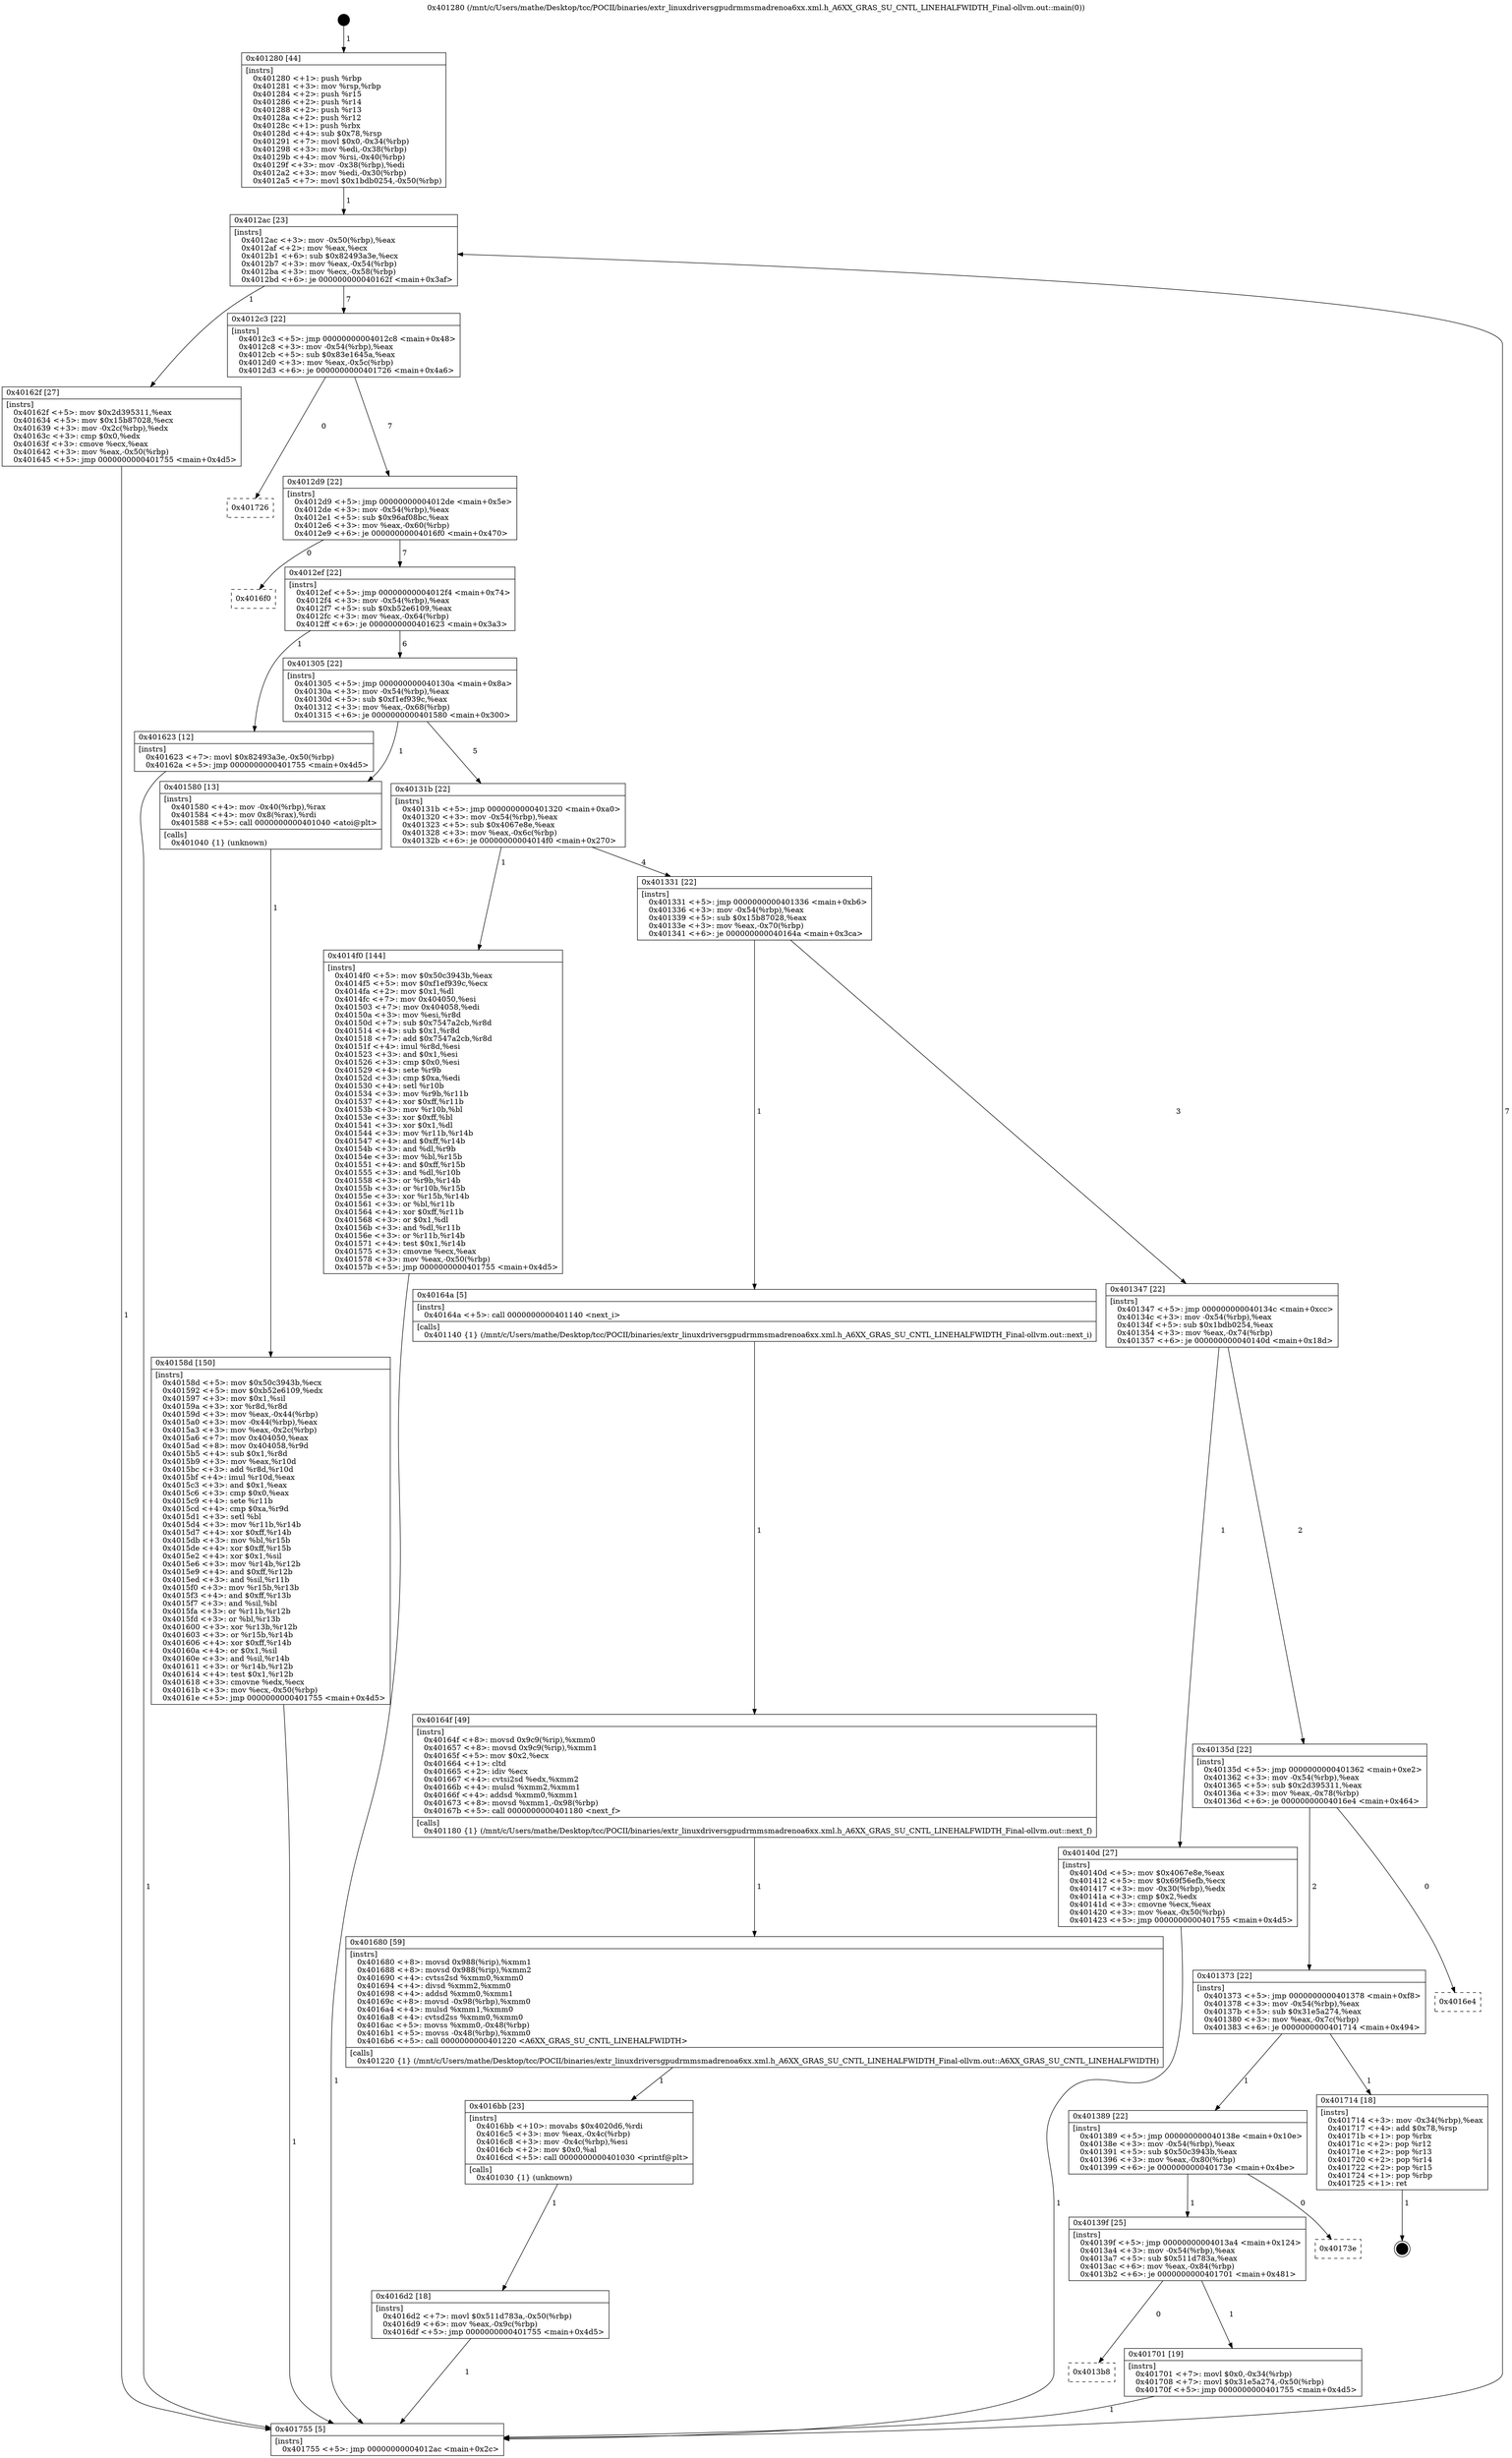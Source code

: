 digraph "0x401280" {
  label = "0x401280 (/mnt/c/Users/mathe/Desktop/tcc/POCII/binaries/extr_linuxdriversgpudrmmsmadrenoa6xx.xml.h_A6XX_GRAS_SU_CNTL_LINEHALFWIDTH_Final-ollvm.out::main(0))"
  labelloc = "t"
  node[shape=record]

  Entry [label="",width=0.3,height=0.3,shape=circle,fillcolor=black,style=filled]
  "0x4012ac" [label="{
     0x4012ac [23]\l
     | [instrs]\l
     &nbsp;&nbsp;0x4012ac \<+3\>: mov -0x50(%rbp),%eax\l
     &nbsp;&nbsp;0x4012af \<+2\>: mov %eax,%ecx\l
     &nbsp;&nbsp;0x4012b1 \<+6\>: sub $0x82493a3e,%ecx\l
     &nbsp;&nbsp;0x4012b7 \<+3\>: mov %eax,-0x54(%rbp)\l
     &nbsp;&nbsp;0x4012ba \<+3\>: mov %ecx,-0x58(%rbp)\l
     &nbsp;&nbsp;0x4012bd \<+6\>: je 000000000040162f \<main+0x3af\>\l
  }"]
  "0x40162f" [label="{
     0x40162f [27]\l
     | [instrs]\l
     &nbsp;&nbsp;0x40162f \<+5\>: mov $0x2d395311,%eax\l
     &nbsp;&nbsp;0x401634 \<+5\>: mov $0x15b87028,%ecx\l
     &nbsp;&nbsp;0x401639 \<+3\>: mov -0x2c(%rbp),%edx\l
     &nbsp;&nbsp;0x40163c \<+3\>: cmp $0x0,%edx\l
     &nbsp;&nbsp;0x40163f \<+3\>: cmove %ecx,%eax\l
     &nbsp;&nbsp;0x401642 \<+3\>: mov %eax,-0x50(%rbp)\l
     &nbsp;&nbsp;0x401645 \<+5\>: jmp 0000000000401755 \<main+0x4d5\>\l
  }"]
  "0x4012c3" [label="{
     0x4012c3 [22]\l
     | [instrs]\l
     &nbsp;&nbsp;0x4012c3 \<+5\>: jmp 00000000004012c8 \<main+0x48\>\l
     &nbsp;&nbsp;0x4012c8 \<+3\>: mov -0x54(%rbp),%eax\l
     &nbsp;&nbsp;0x4012cb \<+5\>: sub $0x83e1645a,%eax\l
     &nbsp;&nbsp;0x4012d0 \<+3\>: mov %eax,-0x5c(%rbp)\l
     &nbsp;&nbsp;0x4012d3 \<+6\>: je 0000000000401726 \<main+0x4a6\>\l
  }"]
  Exit [label="",width=0.3,height=0.3,shape=circle,fillcolor=black,style=filled,peripheries=2]
  "0x401726" [label="{
     0x401726\l
  }", style=dashed]
  "0x4012d9" [label="{
     0x4012d9 [22]\l
     | [instrs]\l
     &nbsp;&nbsp;0x4012d9 \<+5\>: jmp 00000000004012de \<main+0x5e\>\l
     &nbsp;&nbsp;0x4012de \<+3\>: mov -0x54(%rbp),%eax\l
     &nbsp;&nbsp;0x4012e1 \<+5\>: sub $0x96af08bc,%eax\l
     &nbsp;&nbsp;0x4012e6 \<+3\>: mov %eax,-0x60(%rbp)\l
     &nbsp;&nbsp;0x4012e9 \<+6\>: je 00000000004016f0 \<main+0x470\>\l
  }"]
  "0x4013b8" [label="{
     0x4013b8\l
  }", style=dashed]
  "0x4016f0" [label="{
     0x4016f0\l
  }", style=dashed]
  "0x4012ef" [label="{
     0x4012ef [22]\l
     | [instrs]\l
     &nbsp;&nbsp;0x4012ef \<+5\>: jmp 00000000004012f4 \<main+0x74\>\l
     &nbsp;&nbsp;0x4012f4 \<+3\>: mov -0x54(%rbp),%eax\l
     &nbsp;&nbsp;0x4012f7 \<+5\>: sub $0xb52e6109,%eax\l
     &nbsp;&nbsp;0x4012fc \<+3\>: mov %eax,-0x64(%rbp)\l
     &nbsp;&nbsp;0x4012ff \<+6\>: je 0000000000401623 \<main+0x3a3\>\l
  }"]
  "0x401701" [label="{
     0x401701 [19]\l
     | [instrs]\l
     &nbsp;&nbsp;0x401701 \<+7\>: movl $0x0,-0x34(%rbp)\l
     &nbsp;&nbsp;0x401708 \<+7\>: movl $0x31e5a274,-0x50(%rbp)\l
     &nbsp;&nbsp;0x40170f \<+5\>: jmp 0000000000401755 \<main+0x4d5\>\l
  }"]
  "0x401623" [label="{
     0x401623 [12]\l
     | [instrs]\l
     &nbsp;&nbsp;0x401623 \<+7\>: movl $0x82493a3e,-0x50(%rbp)\l
     &nbsp;&nbsp;0x40162a \<+5\>: jmp 0000000000401755 \<main+0x4d5\>\l
  }"]
  "0x401305" [label="{
     0x401305 [22]\l
     | [instrs]\l
     &nbsp;&nbsp;0x401305 \<+5\>: jmp 000000000040130a \<main+0x8a\>\l
     &nbsp;&nbsp;0x40130a \<+3\>: mov -0x54(%rbp),%eax\l
     &nbsp;&nbsp;0x40130d \<+5\>: sub $0xf1ef939c,%eax\l
     &nbsp;&nbsp;0x401312 \<+3\>: mov %eax,-0x68(%rbp)\l
     &nbsp;&nbsp;0x401315 \<+6\>: je 0000000000401580 \<main+0x300\>\l
  }"]
  "0x40139f" [label="{
     0x40139f [25]\l
     | [instrs]\l
     &nbsp;&nbsp;0x40139f \<+5\>: jmp 00000000004013a4 \<main+0x124\>\l
     &nbsp;&nbsp;0x4013a4 \<+3\>: mov -0x54(%rbp),%eax\l
     &nbsp;&nbsp;0x4013a7 \<+5\>: sub $0x511d783a,%eax\l
     &nbsp;&nbsp;0x4013ac \<+6\>: mov %eax,-0x84(%rbp)\l
     &nbsp;&nbsp;0x4013b2 \<+6\>: je 0000000000401701 \<main+0x481\>\l
  }"]
  "0x401580" [label="{
     0x401580 [13]\l
     | [instrs]\l
     &nbsp;&nbsp;0x401580 \<+4\>: mov -0x40(%rbp),%rax\l
     &nbsp;&nbsp;0x401584 \<+4\>: mov 0x8(%rax),%rdi\l
     &nbsp;&nbsp;0x401588 \<+5\>: call 0000000000401040 \<atoi@plt\>\l
     | [calls]\l
     &nbsp;&nbsp;0x401040 \{1\} (unknown)\l
  }"]
  "0x40131b" [label="{
     0x40131b [22]\l
     | [instrs]\l
     &nbsp;&nbsp;0x40131b \<+5\>: jmp 0000000000401320 \<main+0xa0\>\l
     &nbsp;&nbsp;0x401320 \<+3\>: mov -0x54(%rbp),%eax\l
     &nbsp;&nbsp;0x401323 \<+5\>: sub $0x4067e8e,%eax\l
     &nbsp;&nbsp;0x401328 \<+3\>: mov %eax,-0x6c(%rbp)\l
     &nbsp;&nbsp;0x40132b \<+6\>: je 00000000004014f0 \<main+0x270\>\l
  }"]
  "0x40173e" [label="{
     0x40173e\l
  }", style=dashed]
  "0x4014f0" [label="{
     0x4014f0 [144]\l
     | [instrs]\l
     &nbsp;&nbsp;0x4014f0 \<+5\>: mov $0x50c3943b,%eax\l
     &nbsp;&nbsp;0x4014f5 \<+5\>: mov $0xf1ef939c,%ecx\l
     &nbsp;&nbsp;0x4014fa \<+2\>: mov $0x1,%dl\l
     &nbsp;&nbsp;0x4014fc \<+7\>: mov 0x404050,%esi\l
     &nbsp;&nbsp;0x401503 \<+7\>: mov 0x404058,%edi\l
     &nbsp;&nbsp;0x40150a \<+3\>: mov %esi,%r8d\l
     &nbsp;&nbsp;0x40150d \<+7\>: sub $0x7547a2cb,%r8d\l
     &nbsp;&nbsp;0x401514 \<+4\>: sub $0x1,%r8d\l
     &nbsp;&nbsp;0x401518 \<+7\>: add $0x7547a2cb,%r8d\l
     &nbsp;&nbsp;0x40151f \<+4\>: imul %r8d,%esi\l
     &nbsp;&nbsp;0x401523 \<+3\>: and $0x1,%esi\l
     &nbsp;&nbsp;0x401526 \<+3\>: cmp $0x0,%esi\l
     &nbsp;&nbsp;0x401529 \<+4\>: sete %r9b\l
     &nbsp;&nbsp;0x40152d \<+3\>: cmp $0xa,%edi\l
     &nbsp;&nbsp;0x401530 \<+4\>: setl %r10b\l
     &nbsp;&nbsp;0x401534 \<+3\>: mov %r9b,%r11b\l
     &nbsp;&nbsp;0x401537 \<+4\>: xor $0xff,%r11b\l
     &nbsp;&nbsp;0x40153b \<+3\>: mov %r10b,%bl\l
     &nbsp;&nbsp;0x40153e \<+3\>: xor $0xff,%bl\l
     &nbsp;&nbsp;0x401541 \<+3\>: xor $0x1,%dl\l
     &nbsp;&nbsp;0x401544 \<+3\>: mov %r11b,%r14b\l
     &nbsp;&nbsp;0x401547 \<+4\>: and $0xff,%r14b\l
     &nbsp;&nbsp;0x40154b \<+3\>: and %dl,%r9b\l
     &nbsp;&nbsp;0x40154e \<+3\>: mov %bl,%r15b\l
     &nbsp;&nbsp;0x401551 \<+4\>: and $0xff,%r15b\l
     &nbsp;&nbsp;0x401555 \<+3\>: and %dl,%r10b\l
     &nbsp;&nbsp;0x401558 \<+3\>: or %r9b,%r14b\l
     &nbsp;&nbsp;0x40155b \<+3\>: or %r10b,%r15b\l
     &nbsp;&nbsp;0x40155e \<+3\>: xor %r15b,%r14b\l
     &nbsp;&nbsp;0x401561 \<+3\>: or %bl,%r11b\l
     &nbsp;&nbsp;0x401564 \<+4\>: xor $0xff,%r11b\l
     &nbsp;&nbsp;0x401568 \<+3\>: or $0x1,%dl\l
     &nbsp;&nbsp;0x40156b \<+3\>: and %dl,%r11b\l
     &nbsp;&nbsp;0x40156e \<+3\>: or %r11b,%r14b\l
     &nbsp;&nbsp;0x401571 \<+4\>: test $0x1,%r14b\l
     &nbsp;&nbsp;0x401575 \<+3\>: cmovne %ecx,%eax\l
     &nbsp;&nbsp;0x401578 \<+3\>: mov %eax,-0x50(%rbp)\l
     &nbsp;&nbsp;0x40157b \<+5\>: jmp 0000000000401755 \<main+0x4d5\>\l
  }"]
  "0x401331" [label="{
     0x401331 [22]\l
     | [instrs]\l
     &nbsp;&nbsp;0x401331 \<+5\>: jmp 0000000000401336 \<main+0xb6\>\l
     &nbsp;&nbsp;0x401336 \<+3\>: mov -0x54(%rbp),%eax\l
     &nbsp;&nbsp;0x401339 \<+5\>: sub $0x15b87028,%eax\l
     &nbsp;&nbsp;0x40133e \<+3\>: mov %eax,-0x70(%rbp)\l
     &nbsp;&nbsp;0x401341 \<+6\>: je 000000000040164a \<main+0x3ca\>\l
  }"]
  "0x401389" [label="{
     0x401389 [22]\l
     | [instrs]\l
     &nbsp;&nbsp;0x401389 \<+5\>: jmp 000000000040138e \<main+0x10e\>\l
     &nbsp;&nbsp;0x40138e \<+3\>: mov -0x54(%rbp),%eax\l
     &nbsp;&nbsp;0x401391 \<+5\>: sub $0x50c3943b,%eax\l
     &nbsp;&nbsp;0x401396 \<+3\>: mov %eax,-0x80(%rbp)\l
     &nbsp;&nbsp;0x401399 \<+6\>: je 000000000040173e \<main+0x4be\>\l
  }"]
  "0x40164a" [label="{
     0x40164a [5]\l
     | [instrs]\l
     &nbsp;&nbsp;0x40164a \<+5\>: call 0000000000401140 \<next_i\>\l
     | [calls]\l
     &nbsp;&nbsp;0x401140 \{1\} (/mnt/c/Users/mathe/Desktop/tcc/POCII/binaries/extr_linuxdriversgpudrmmsmadrenoa6xx.xml.h_A6XX_GRAS_SU_CNTL_LINEHALFWIDTH_Final-ollvm.out::next_i)\l
  }"]
  "0x401347" [label="{
     0x401347 [22]\l
     | [instrs]\l
     &nbsp;&nbsp;0x401347 \<+5\>: jmp 000000000040134c \<main+0xcc\>\l
     &nbsp;&nbsp;0x40134c \<+3\>: mov -0x54(%rbp),%eax\l
     &nbsp;&nbsp;0x40134f \<+5\>: sub $0x1bdb0254,%eax\l
     &nbsp;&nbsp;0x401354 \<+3\>: mov %eax,-0x74(%rbp)\l
     &nbsp;&nbsp;0x401357 \<+6\>: je 000000000040140d \<main+0x18d\>\l
  }"]
  "0x401714" [label="{
     0x401714 [18]\l
     | [instrs]\l
     &nbsp;&nbsp;0x401714 \<+3\>: mov -0x34(%rbp),%eax\l
     &nbsp;&nbsp;0x401717 \<+4\>: add $0x78,%rsp\l
     &nbsp;&nbsp;0x40171b \<+1\>: pop %rbx\l
     &nbsp;&nbsp;0x40171c \<+2\>: pop %r12\l
     &nbsp;&nbsp;0x40171e \<+2\>: pop %r13\l
     &nbsp;&nbsp;0x401720 \<+2\>: pop %r14\l
     &nbsp;&nbsp;0x401722 \<+2\>: pop %r15\l
     &nbsp;&nbsp;0x401724 \<+1\>: pop %rbp\l
     &nbsp;&nbsp;0x401725 \<+1\>: ret\l
  }"]
  "0x40140d" [label="{
     0x40140d [27]\l
     | [instrs]\l
     &nbsp;&nbsp;0x40140d \<+5\>: mov $0x4067e8e,%eax\l
     &nbsp;&nbsp;0x401412 \<+5\>: mov $0x69f56efb,%ecx\l
     &nbsp;&nbsp;0x401417 \<+3\>: mov -0x30(%rbp),%edx\l
     &nbsp;&nbsp;0x40141a \<+3\>: cmp $0x2,%edx\l
     &nbsp;&nbsp;0x40141d \<+3\>: cmovne %ecx,%eax\l
     &nbsp;&nbsp;0x401420 \<+3\>: mov %eax,-0x50(%rbp)\l
     &nbsp;&nbsp;0x401423 \<+5\>: jmp 0000000000401755 \<main+0x4d5\>\l
  }"]
  "0x40135d" [label="{
     0x40135d [22]\l
     | [instrs]\l
     &nbsp;&nbsp;0x40135d \<+5\>: jmp 0000000000401362 \<main+0xe2\>\l
     &nbsp;&nbsp;0x401362 \<+3\>: mov -0x54(%rbp),%eax\l
     &nbsp;&nbsp;0x401365 \<+5\>: sub $0x2d395311,%eax\l
     &nbsp;&nbsp;0x40136a \<+3\>: mov %eax,-0x78(%rbp)\l
     &nbsp;&nbsp;0x40136d \<+6\>: je 00000000004016e4 \<main+0x464\>\l
  }"]
  "0x401755" [label="{
     0x401755 [5]\l
     | [instrs]\l
     &nbsp;&nbsp;0x401755 \<+5\>: jmp 00000000004012ac \<main+0x2c\>\l
  }"]
  "0x401280" [label="{
     0x401280 [44]\l
     | [instrs]\l
     &nbsp;&nbsp;0x401280 \<+1\>: push %rbp\l
     &nbsp;&nbsp;0x401281 \<+3\>: mov %rsp,%rbp\l
     &nbsp;&nbsp;0x401284 \<+2\>: push %r15\l
     &nbsp;&nbsp;0x401286 \<+2\>: push %r14\l
     &nbsp;&nbsp;0x401288 \<+2\>: push %r13\l
     &nbsp;&nbsp;0x40128a \<+2\>: push %r12\l
     &nbsp;&nbsp;0x40128c \<+1\>: push %rbx\l
     &nbsp;&nbsp;0x40128d \<+4\>: sub $0x78,%rsp\l
     &nbsp;&nbsp;0x401291 \<+7\>: movl $0x0,-0x34(%rbp)\l
     &nbsp;&nbsp;0x401298 \<+3\>: mov %edi,-0x38(%rbp)\l
     &nbsp;&nbsp;0x40129b \<+4\>: mov %rsi,-0x40(%rbp)\l
     &nbsp;&nbsp;0x40129f \<+3\>: mov -0x38(%rbp),%edi\l
     &nbsp;&nbsp;0x4012a2 \<+3\>: mov %edi,-0x30(%rbp)\l
     &nbsp;&nbsp;0x4012a5 \<+7\>: movl $0x1bdb0254,-0x50(%rbp)\l
  }"]
  "0x40158d" [label="{
     0x40158d [150]\l
     | [instrs]\l
     &nbsp;&nbsp;0x40158d \<+5\>: mov $0x50c3943b,%ecx\l
     &nbsp;&nbsp;0x401592 \<+5\>: mov $0xb52e6109,%edx\l
     &nbsp;&nbsp;0x401597 \<+3\>: mov $0x1,%sil\l
     &nbsp;&nbsp;0x40159a \<+3\>: xor %r8d,%r8d\l
     &nbsp;&nbsp;0x40159d \<+3\>: mov %eax,-0x44(%rbp)\l
     &nbsp;&nbsp;0x4015a0 \<+3\>: mov -0x44(%rbp),%eax\l
     &nbsp;&nbsp;0x4015a3 \<+3\>: mov %eax,-0x2c(%rbp)\l
     &nbsp;&nbsp;0x4015a6 \<+7\>: mov 0x404050,%eax\l
     &nbsp;&nbsp;0x4015ad \<+8\>: mov 0x404058,%r9d\l
     &nbsp;&nbsp;0x4015b5 \<+4\>: sub $0x1,%r8d\l
     &nbsp;&nbsp;0x4015b9 \<+3\>: mov %eax,%r10d\l
     &nbsp;&nbsp;0x4015bc \<+3\>: add %r8d,%r10d\l
     &nbsp;&nbsp;0x4015bf \<+4\>: imul %r10d,%eax\l
     &nbsp;&nbsp;0x4015c3 \<+3\>: and $0x1,%eax\l
     &nbsp;&nbsp;0x4015c6 \<+3\>: cmp $0x0,%eax\l
     &nbsp;&nbsp;0x4015c9 \<+4\>: sete %r11b\l
     &nbsp;&nbsp;0x4015cd \<+4\>: cmp $0xa,%r9d\l
     &nbsp;&nbsp;0x4015d1 \<+3\>: setl %bl\l
     &nbsp;&nbsp;0x4015d4 \<+3\>: mov %r11b,%r14b\l
     &nbsp;&nbsp;0x4015d7 \<+4\>: xor $0xff,%r14b\l
     &nbsp;&nbsp;0x4015db \<+3\>: mov %bl,%r15b\l
     &nbsp;&nbsp;0x4015de \<+4\>: xor $0xff,%r15b\l
     &nbsp;&nbsp;0x4015e2 \<+4\>: xor $0x1,%sil\l
     &nbsp;&nbsp;0x4015e6 \<+3\>: mov %r14b,%r12b\l
     &nbsp;&nbsp;0x4015e9 \<+4\>: and $0xff,%r12b\l
     &nbsp;&nbsp;0x4015ed \<+3\>: and %sil,%r11b\l
     &nbsp;&nbsp;0x4015f0 \<+3\>: mov %r15b,%r13b\l
     &nbsp;&nbsp;0x4015f3 \<+4\>: and $0xff,%r13b\l
     &nbsp;&nbsp;0x4015f7 \<+3\>: and %sil,%bl\l
     &nbsp;&nbsp;0x4015fa \<+3\>: or %r11b,%r12b\l
     &nbsp;&nbsp;0x4015fd \<+3\>: or %bl,%r13b\l
     &nbsp;&nbsp;0x401600 \<+3\>: xor %r13b,%r12b\l
     &nbsp;&nbsp;0x401603 \<+3\>: or %r15b,%r14b\l
     &nbsp;&nbsp;0x401606 \<+4\>: xor $0xff,%r14b\l
     &nbsp;&nbsp;0x40160a \<+4\>: or $0x1,%sil\l
     &nbsp;&nbsp;0x40160e \<+3\>: and %sil,%r14b\l
     &nbsp;&nbsp;0x401611 \<+3\>: or %r14b,%r12b\l
     &nbsp;&nbsp;0x401614 \<+4\>: test $0x1,%r12b\l
     &nbsp;&nbsp;0x401618 \<+3\>: cmovne %edx,%ecx\l
     &nbsp;&nbsp;0x40161b \<+3\>: mov %ecx,-0x50(%rbp)\l
     &nbsp;&nbsp;0x40161e \<+5\>: jmp 0000000000401755 \<main+0x4d5\>\l
  }"]
  "0x40164f" [label="{
     0x40164f [49]\l
     | [instrs]\l
     &nbsp;&nbsp;0x40164f \<+8\>: movsd 0x9c9(%rip),%xmm0\l
     &nbsp;&nbsp;0x401657 \<+8\>: movsd 0x9c9(%rip),%xmm1\l
     &nbsp;&nbsp;0x40165f \<+5\>: mov $0x2,%ecx\l
     &nbsp;&nbsp;0x401664 \<+1\>: cltd\l
     &nbsp;&nbsp;0x401665 \<+2\>: idiv %ecx\l
     &nbsp;&nbsp;0x401667 \<+4\>: cvtsi2sd %edx,%xmm2\l
     &nbsp;&nbsp;0x40166b \<+4\>: mulsd %xmm2,%xmm1\l
     &nbsp;&nbsp;0x40166f \<+4\>: addsd %xmm0,%xmm1\l
     &nbsp;&nbsp;0x401673 \<+8\>: movsd %xmm1,-0x98(%rbp)\l
     &nbsp;&nbsp;0x40167b \<+5\>: call 0000000000401180 \<next_f\>\l
     | [calls]\l
     &nbsp;&nbsp;0x401180 \{1\} (/mnt/c/Users/mathe/Desktop/tcc/POCII/binaries/extr_linuxdriversgpudrmmsmadrenoa6xx.xml.h_A6XX_GRAS_SU_CNTL_LINEHALFWIDTH_Final-ollvm.out::next_f)\l
  }"]
  "0x401680" [label="{
     0x401680 [59]\l
     | [instrs]\l
     &nbsp;&nbsp;0x401680 \<+8\>: movsd 0x988(%rip),%xmm1\l
     &nbsp;&nbsp;0x401688 \<+8\>: movsd 0x988(%rip),%xmm2\l
     &nbsp;&nbsp;0x401690 \<+4\>: cvtss2sd %xmm0,%xmm0\l
     &nbsp;&nbsp;0x401694 \<+4\>: divsd %xmm2,%xmm0\l
     &nbsp;&nbsp;0x401698 \<+4\>: addsd %xmm0,%xmm1\l
     &nbsp;&nbsp;0x40169c \<+8\>: movsd -0x98(%rbp),%xmm0\l
     &nbsp;&nbsp;0x4016a4 \<+4\>: mulsd %xmm1,%xmm0\l
     &nbsp;&nbsp;0x4016a8 \<+4\>: cvtsd2ss %xmm0,%xmm0\l
     &nbsp;&nbsp;0x4016ac \<+5\>: movss %xmm0,-0x48(%rbp)\l
     &nbsp;&nbsp;0x4016b1 \<+5\>: movss -0x48(%rbp),%xmm0\l
     &nbsp;&nbsp;0x4016b6 \<+5\>: call 0000000000401220 \<A6XX_GRAS_SU_CNTL_LINEHALFWIDTH\>\l
     | [calls]\l
     &nbsp;&nbsp;0x401220 \{1\} (/mnt/c/Users/mathe/Desktop/tcc/POCII/binaries/extr_linuxdriversgpudrmmsmadrenoa6xx.xml.h_A6XX_GRAS_SU_CNTL_LINEHALFWIDTH_Final-ollvm.out::A6XX_GRAS_SU_CNTL_LINEHALFWIDTH)\l
  }"]
  "0x4016bb" [label="{
     0x4016bb [23]\l
     | [instrs]\l
     &nbsp;&nbsp;0x4016bb \<+10\>: movabs $0x4020d6,%rdi\l
     &nbsp;&nbsp;0x4016c5 \<+3\>: mov %eax,-0x4c(%rbp)\l
     &nbsp;&nbsp;0x4016c8 \<+3\>: mov -0x4c(%rbp),%esi\l
     &nbsp;&nbsp;0x4016cb \<+2\>: mov $0x0,%al\l
     &nbsp;&nbsp;0x4016cd \<+5\>: call 0000000000401030 \<printf@plt\>\l
     | [calls]\l
     &nbsp;&nbsp;0x401030 \{1\} (unknown)\l
  }"]
  "0x4016d2" [label="{
     0x4016d2 [18]\l
     | [instrs]\l
     &nbsp;&nbsp;0x4016d2 \<+7\>: movl $0x511d783a,-0x50(%rbp)\l
     &nbsp;&nbsp;0x4016d9 \<+6\>: mov %eax,-0x9c(%rbp)\l
     &nbsp;&nbsp;0x4016df \<+5\>: jmp 0000000000401755 \<main+0x4d5\>\l
  }"]
  "0x401373" [label="{
     0x401373 [22]\l
     | [instrs]\l
     &nbsp;&nbsp;0x401373 \<+5\>: jmp 0000000000401378 \<main+0xf8\>\l
     &nbsp;&nbsp;0x401378 \<+3\>: mov -0x54(%rbp),%eax\l
     &nbsp;&nbsp;0x40137b \<+5\>: sub $0x31e5a274,%eax\l
     &nbsp;&nbsp;0x401380 \<+3\>: mov %eax,-0x7c(%rbp)\l
     &nbsp;&nbsp;0x401383 \<+6\>: je 0000000000401714 \<main+0x494\>\l
  }"]
  "0x4016e4" [label="{
     0x4016e4\l
  }", style=dashed]
  Entry -> "0x401280" [label=" 1"]
  "0x4012ac" -> "0x40162f" [label=" 1"]
  "0x4012ac" -> "0x4012c3" [label=" 7"]
  "0x401714" -> Exit [label=" 1"]
  "0x4012c3" -> "0x401726" [label=" 0"]
  "0x4012c3" -> "0x4012d9" [label=" 7"]
  "0x401701" -> "0x401755" [label=" 1"]
  "0x4012d9" -> "0x4016f0" [label=" 0"]
  "0x4012d9" -> "0x4012ef" [label=" 7"]
  "0x40139f" -> "0x4013b8" [label=" 0"]
  "0x4012ef" -> "0x401623" [label=" 1"]
  "0x4012ef" -> "0x401305" [label=" 6"]
  "0x40139f" -> "0x401701" [label=" 1"]
  "0x401305" -> "0x401580" [label=" 1"]
  "0x401305" -> "0x40131b" [label=" 5"]
  "0x401389" -> "0x40139f" [label=" 1"]
  "0x40131b" -> "0x4014f0" [label=" 1"]
  "0x40131b" -> "0x401331" [label=" 4"]
  "0x401389" -> "0x40173e" [label=" 0"]
  "0x401331" -> "0x40164a" [label=" 1"]
  "0x401331" -> "0x401347" [label=" 3"]
  "0x401373" -> "0x401389" [label=" 1"]
  "0x401347" -> "0x40140d" [label=" 1"]
  "0x401347" -> "0x40135d" [label=" 2"]
  "0x40140d" -> "0x401755" [label=" 1"]
  "0x401280" -> "0x4012ac" [label=" 1"]
  "0x401755" -> "0x4012ac" [label=" 7"]
  "0x4014f0" -> "0x401755" [label=" 1"]
  "0x401580" -> "0x40158d" [label=" 1"]
  "0x40158d" -> "0x401755" [label=" 1"]
  "0x401623" -> "0x401755" [label=" 1"]
  "0x40162f" -> "0x401755" [label=" 1"]
  "0x40164a" -> "0x40164f" [label=" 1"]
  "0x40164f" -> "0x401680" [label=" 1"]
  "0x401680" -> "0x4016bb" [label=" 1"]
  "0x4016bb" -> "0x4016d2" [label=" 1"]
  "0x4016d2" -> "0x401755" [label=" 1"]
  "0x401373" -> "0x401714" [label=" 1"]
  "0x40135d" -> "0x4016e4" [label=" 0"]
  "0x40135d" -> "0x401373" [label=" 2"]
}
